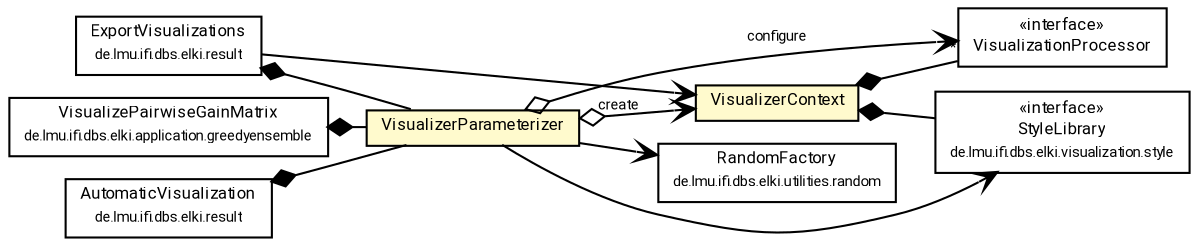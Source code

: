 #!/usr/local/bin/dot
#
# Class diagram 
# Generated by UMLGraph version R5_7_2-60-g0e99a6 (http://www.spinellis.gr/umlgraph/)
#

digraph G {
	graph [fontnames="svg"]
	edge [fontname="Roboto",fontsize=7,labelfontname="Roboto",labelfontsize=7,color="black"];
	node [fontname="Roboto",fontcolor="black",fontsize=8,shape=plaintext,margin=0,width=0,height=0];
	nodesep=0.15;
	ranksep=0.25;
	rankdir=LR;
	// de.lmu.ifi.dbs.elki.result.AutomaticVisualization
	c10745589 [label=<<table title="de.lmu.ifi.dbs.elki.result.AutomaticVisualization" border="0" cellborder="1" cellspacing="0" cellpadding="2" href="../result/AutomaticVisualization.html" target="_parent">
		<tr><td><table border="0" cellspacing="0" cellpadding="1">
		<tr><td align="center" balign="center"> <font face="Roboto">AutomaticVisualization</font> </td></tr>
		<tr><td align="center" balign="center"> <font face="Roboto" point-size="7.0">de.lmu.ifi.dbs.elki.result</font> </td></tr>
		</table></td></tr>
		</table>>, URL="../result/AutomaticVisualization.html"];
	// de.lmu.ifi.dbs.elki.result.ExportVisualizations
	c10745591 [label=<<table title="de.lmu.ifi.dbs.elki.result.ExportVisualizations" border="0" cellborder="1" cellspacing="0" cellpadding="2" href="../result/ExportVisualizations.html" target="_parent">
		<tr><td><table border="0" cellspacing="0" cellpadding="1">
		<tr><td align="center" balign="center"> <font face="Roboto">ExportVisualizations</font> </td></tr>
		<tr><td align="center" balign="center"> <font face="Roboto" point-size="7.0">de.lmu.ifi.dbs.elki.result</font> </td></tr>
		</table></td></tr>
		</table>>, URL="../result/ExportVisualizations.html"];
	// de.lmu.ifi.dbs.elki.visualization.VisualizerParameterizer
	c10745597 [label=<<table title="de.lmu.ifi.dbs.elki.visualization.VisualizerParameterizer" border="0" cellborder="1" cellspacing="0" cellpadding="2" bgcolor="lemonChiffon" href="VisualizerParameterizer.html" target="_parent">
		<tr><td><table border="0" cellspacing="0" cellpadding="1">
		<tr><td align="center" balign="center"> <font face="Roboto">VisualizerParameterizer</font> </td></tr>
		</table></td></tr>
		</table>>, URL="VisualizerParameterizer.html"];
	// de.lmu.ifi.dbs.elki.visualization.VisualizerContext
	c10745600 [label=<<table title="de.lmu.ifi.dbs.elki.visualization.VisualizerContext" border="0" cellborder="1" cellspacing="0" cellpadding="2" bgcolor="LemonChiffon" href="VisualizerContext.html" target="_parent">
		<tr><td><table border="0" cellspacing="0" cellpadding="1">
		<tr><td align="center" balign="center"> <font face="Roboto">VisualizerContext</font> </td></tr>
		</table></td></tr>
		</table>>, URL="VisualizerContext.html"];
	// de.lmu.ifi.dbs.elki.visualization.VisualizationProcessor
	c10745673 [label=<<table title="de.lmu.ifi.dbs.elki.visualization.VisualizationProcessor" border="0" cellborder="1" cellspacing="0" cellpadding="2" href="VisualizationProcessor.html" target="_parent">
		<tr><td><table border="0" cellspacing="0" cellpadding="1">
		<tr><td align="center" balign="center"> &#171;interface&#187; </td></tr>
		<tr><td align="center" balign="center"> <font face="Roboto">VisualizationProcessor</font> </td></tr>
		</table></td></tr>
		</table>>, URL="VisualizationProcessor.html"];
	// de.lmu.ifi.dbs.elki.visualization.style.StyleLibrary
	c10745690 [label=<<table title="de.lmu.ifi.dbs.elki.visualization.style.StyleLibrary" border="0" cellborder="1" cellspacing="0" cellpadding="2" href="style/StyleLibrary.html" target="_parent">
		<tr><td><table border="0" cellspacing="0" cellpadding="1">
		<tr><td align="center" balign="center"> &#171;interface&#187; </td></tr>
		<tr><td align="center" balign="center"> <font face="Roboto">StyleLibrary</font> </td></tr>
		<tr><td align="center" balign="center"> <font face="Roboto" point-size="7.0">de.lmu.ifi.dbs.elki.visualization.style</font> </td></tr>
		</table></td></tr>
		</table>>, URL="style/StyleLibrary.html"];
	// de.lmu.ifi.dbs.elki.application.greedyensemble.VisualizePairwiseGainMatrix
	c10745852 [label=<<table title="de.lmu.ifi.dbs.elki.application.greedyensemble.VisualizePairwiseGainMatrix" border="0" cellborder="1" cellspacing="0" cellpadding="2" href="../application/greedyensemble/VisualizePairwiseGainMatrix.html" target="_parent">
		<tr><td><table border="0" cellspacing="0" cellpadding="1">
		<tr><td align="center" balign="center"> <font face="Roboto">VisualizePairwiseGainMatrix</font> </td></tr>
		<tr><td align="center" balign="center"> <font face="Roboto" point-size="7.0">de.lmu.ifi.dbs.elki.application.greedyensemble</font> </td></tr>
		</table></td></tr>
		</table>>, URL="../application/greedyensemble/VisualizePairwiseGainMatrix.html"];
	// de.lmu.ifi.dbs.elki.utilities.random.RandomFactory
	c10747331 [label=<<table title="de.lmu.ifi.dbs.elki.utilities.random.RandomFactory" border="0" cellborder="1" cellspacing="0" cellpadding="2" href="../utilities/random/RandomFactory.html" target="_parent">
		<tr><td><table border="0" cellspacing="0" cellpadding="1">
		<tr><td align="center" balign="center"> <font face="Roboto">RandomFactory</font> </td></tr>
		<tr><td align="center" balign="center"> <font face="Roboto" point-size="7.0">de.lmu.ifi.dbs.elki.utilities.random</font> </td></tr>
		</table></td></tr>
		</table>>, URL="../utilities/random/RandomFactory.html"];
	// de.lmu.ifi.dbs.elki.result.AutomaticVisualization composed de.lmu.ifi.dbs.elki.visualization.VisualizerParameterizer
	c10745589 -> c10745597 [arrowhead=none,arrowtail=diamond,dir=back,weight=6];
	// de.lmu.ifi.dbs.elki.result.ExportVisualizations composed de.lmu.ifi.dbs.elki.visualization.VisualizerParameterizer
	c10745591 -> c10745597 [arrowhead=none,arrowtail=diamond,dir=back,weight=6];
	// de.lmu.ifi.dbs.elki.visualization.VisualizerParameterizer navhas de.lmu.ifi.dbs.elki.visualization.VisualizerContext
	c10745597 -> c10745600 [arrowhead=open,arrowtail=ediamond,dir=both,weight=3,label="create"];
	// de.lmu.ifi.dbs.elki.visualization.VisualizerParameterizer navhas de.lmu.ifi.dbs.elki.visualization.VisualizationProcessor
	c10745597 -> c10745673 [arrowhead=open,arrowtail=ediamond,dir=both,weight=3,label="configure",headlabel="*"];
	// de.lmu.ifi.dbs.elki.visualization.VisualizerContext composed de.lmu.ifi.dbs.elki.visualization.style.StyleLibrary
	c10745600 -> c10745690 [arrowhead=none,arrowtail=diamond,dir=back,weight=6];
	// de.lmu.ifi.dbs.elki.visualization.VisualizerContext composed de.lmu.ifi.dbs.elki.visualization.VisualizationProcessor
	c10745600 -> c10745673 [arrowhead=none,arrowtail=diamond,dir=back,weight=6];
	// de.lmu.ifi.dbs.elki.application.greedyensemble.VisualizePairwiseGainMatrix composed de.lmu.ifi.dbs.elki.visualization.VisualizerParameterizer
	c10745852 -> c10745597 [arrowhead=none,arrowtail=diamond,dir=back,weight=6];
	// de.lmu.ifi.dbs.elki.result.ExportVisualizations navassoc de.lmu.ifi.dbs.elki.visualization.VisualizerContext
	c10745591 -> c10745600 [arrowhead=open,weight=1];
	// de.lmu.ifi.dbs.elki.visualization.VisualizerParameterizer navassoc de.lmu.ifi.dbs.elki.visualization.style.StyleLibrary
	c10745597 -> c10745690 [arrowhead=open,weight=1];
	// de.lmu.ifi.dbs.elki.visualization.VisualizerParameterizer navassoc de.lmu.ifi.dbs.elki.utilities.random.RandomFactory
	c10745597 -> c10747331 [arrowhead=open,weight=1];
}

